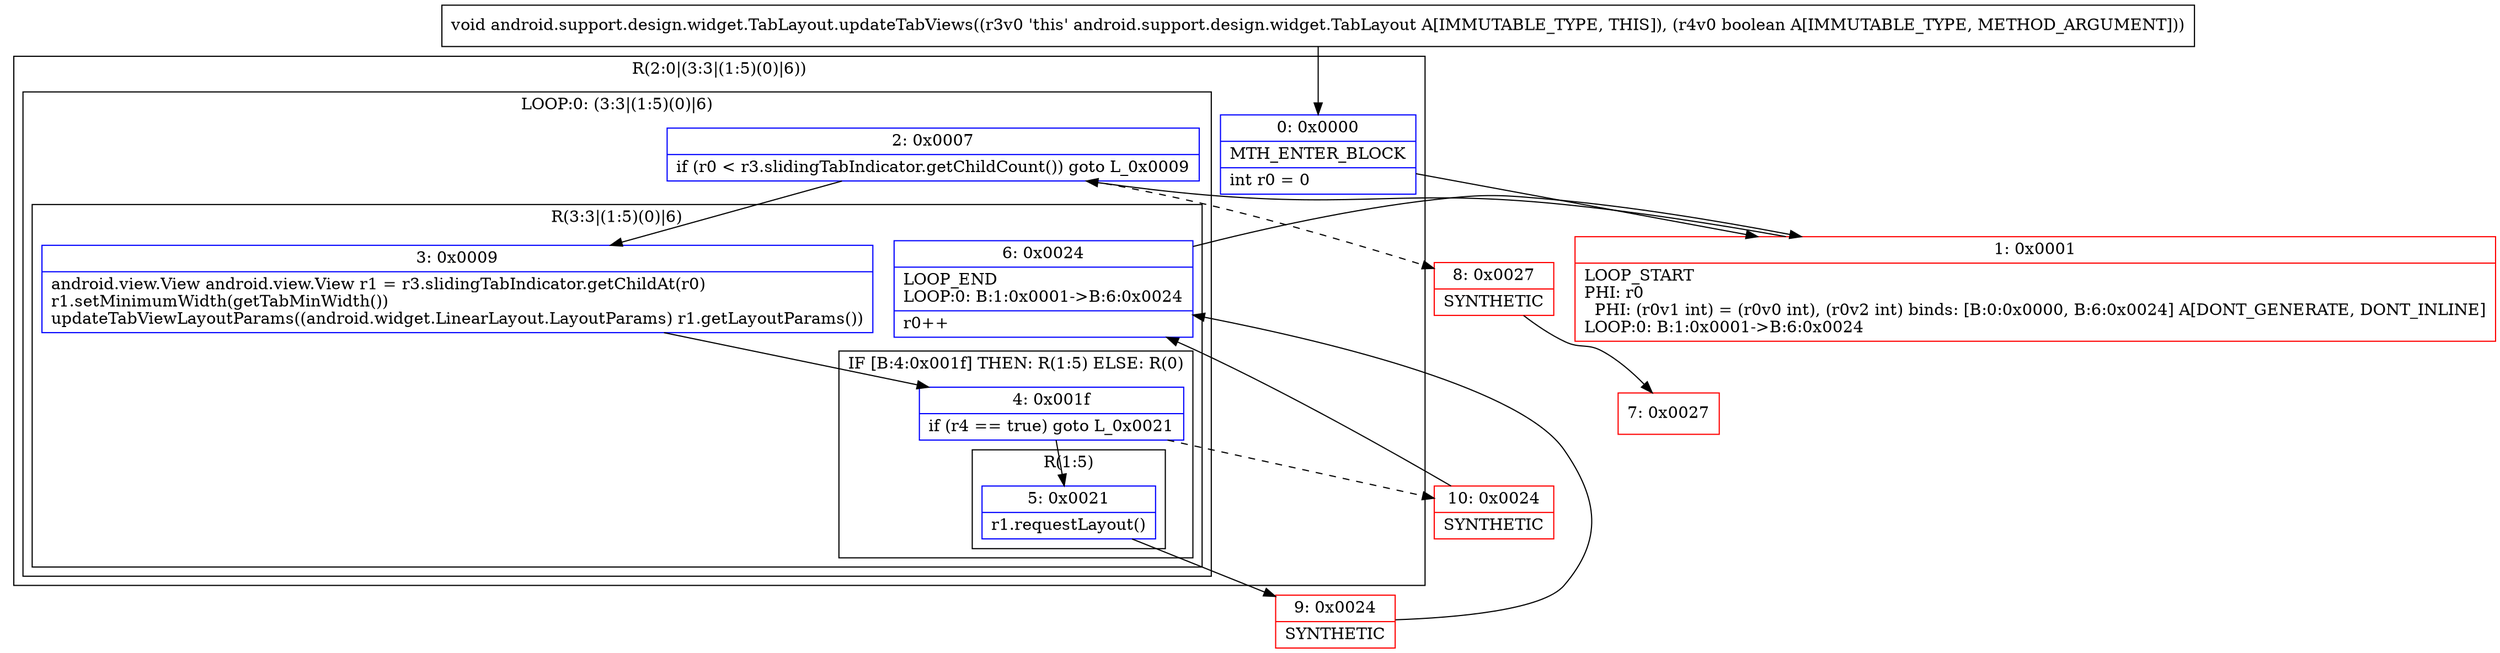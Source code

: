 digraph "CFG forandroid.support.design.widget.TabLayout.updateTabViews(Z)V" {
subgraph cluster_Region_1803047990 {
label = "R(2:0|(3:3|(1:5)(0)|6))";
node [shape=record,color=blue];
Node_0 [shape=record,label="{0\:\ 0x0000|MTH_ENTER_BLOCK\l|int r0 = 0\l}"];
subgraph cluster_LoopRegion_519942150 {
label = "LOOP:0: (3:3|(1:5)(0)|6)";
node [shape=record,color=blue];
Node_2 [shape=record,label="{2\:\ 0x0007|if (r0 \< r3.slidingTabIndicator.getChildCount()) goto L_0x0009\l}"];
subgraph cluster_Region_1651961930 {
label = "R(3:3|(1:5)(0)|6)";
node [shape=record,color=blue];
Node_3 [shape=record,label="{3\:\ 0x0009|android.view.View android.view.View r1 = r3.slidingTabIndicator.getChildAt(r0)\lr1.setMinimumWidth(getTabMinWidth())\lupdateTabViewLayoutParams((android.widget.LinearLayout.LayoutParams) r1.getLayoutParams())\l}"];
subgraph cluster_IfRegion_926218813 {
label = "IF [B:4:0x001f] THEN: R(1:5) ELSE: R(0)";
node [shape=record,color=blue];
Node_4 [shape=record,label="{4\:\ 0x001f|if (r4 == true) goto L_0x0021\l}"];
subgraph cluster_Region_1177038387 {
label = "R(1:5)";
node [shape=record,color=blue];
Node_5 [shape=record,label="{5\:\ 0x0021|r1.requestLayout()\l}"];
}
subgraph cluster_Region_1212528367 {
label = "R(0)";
node [shape=record,color=blue];
}
}
Node_6 [shape=record,label="{6\:\ 0x0024|LOOP_END\lLOOP:0: B:1:0x0001\-\>B:6:0x0024\l|r0++\l}"];
}
}
}
Node_1 [shape=record,color=red,label="{1\:\ 0x0001|LOOP_START\lPHI: r0 \l  PHI: (r0v1 int) = (r0v0 int), (r0v2 int) binds: [B:0:0x0000, B:6:0x0024] A[DONT_GENERATE, DONT_INLINE]\lLOOP:0: B:1:0x0001\-\>B:6:0x0024\l}"];
Node_7 [shape=record,color=red,label="{7\:\ 0x0027}"];
Node_8 [shape=record,color=red,label="{8\:\ 0x0027|SYNTHETIC\l}"];
Node_9 [shape=record,color=red,label="{9\:\ 0x0024|SYNTHETIC\l}"];
Node_10 [shape=record,color=red,label="{10\:\ 0x0024|SYNTHETIC\l}"];
MethodNode[shape=record,label="{void android.support.design.widget.TabLayout.updateTabViews((r3v0 'this' android.support.design.widget.TabLayout A[IMMUTABLE_TYPE, THIS]), (r4v0 boolean A[IMMUTABLE_TYPE, METHOD_ARGUMENT])) }"];
MethodNode -> Node_0;
Node_0 -> Node_1;
Node_2 -> Node_3;
Node_2 -> Node_8[style=dashed];
Node_3 -> Node_4;
Node_4 -> Node_5;
Node_4 -> Node_10[style=dashed];
Node_5 -> Node_9;
Node_6 -> Node_1;
Node_1 -> Node_2;
Node_8 -> Node_7;
Node_9 -> Node_6;
Node_10 -> Node_6;
}

